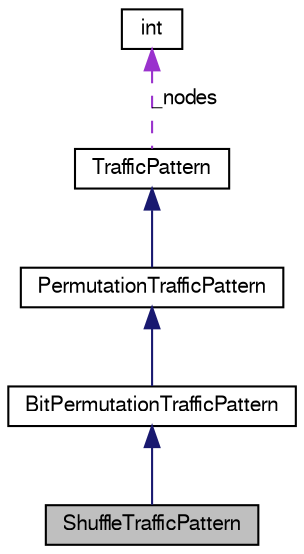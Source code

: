 digraph G
{
  bgcolor="transparent";
  edge [fontname="FreeSans",fontsize="10",labelfontname="FreeSans",labelfontsize="10"];
  node [fontname="FreeSans",fontsize="10",shape=record];
  Node1 [label="ShuffleTrafficPattern",height=0.2,width=0.4,color="black", fillcolor="grey75", style="filled" fontcolor="black"];
  Node2 -> Node1 [dir=back,color="midnightblue",fontsize="10",style="solid",fontname="FreeSans"];
  Node2 [label="BitPermutationTrafficPattern",height=0.2,width=0.4,color="black",URL="$classBitPermutationTrafficPattern.html"];
  Node3 -> Node2 [dir=back,color="midnightblue",fontsize="10",style="solid",fontname="FreeSans"];
  Node3 [label="PermutationTrafficPattern",height=0.2,width=0.4,color="black",URL="$classPermutationTrafficPattern.html"];
  Node4 -> Node3 [dir=back,color="midnightblue",fontsize="10",style="solid",fontname="FreeSans"];
  Node4 [label="TrafficPattern",height=0.2,width=0.4,color="black",URL="$classTrafficPattern.html"];
  Node5 -> Node4 [dir=back,color="darkorchid3",fontsize="10",style="dashed",label="_nodes",fontname="FreeSans"];
  Node5 [label="int",height=0.2,width=0.4,color="black",URL="$classint.html"];
}
